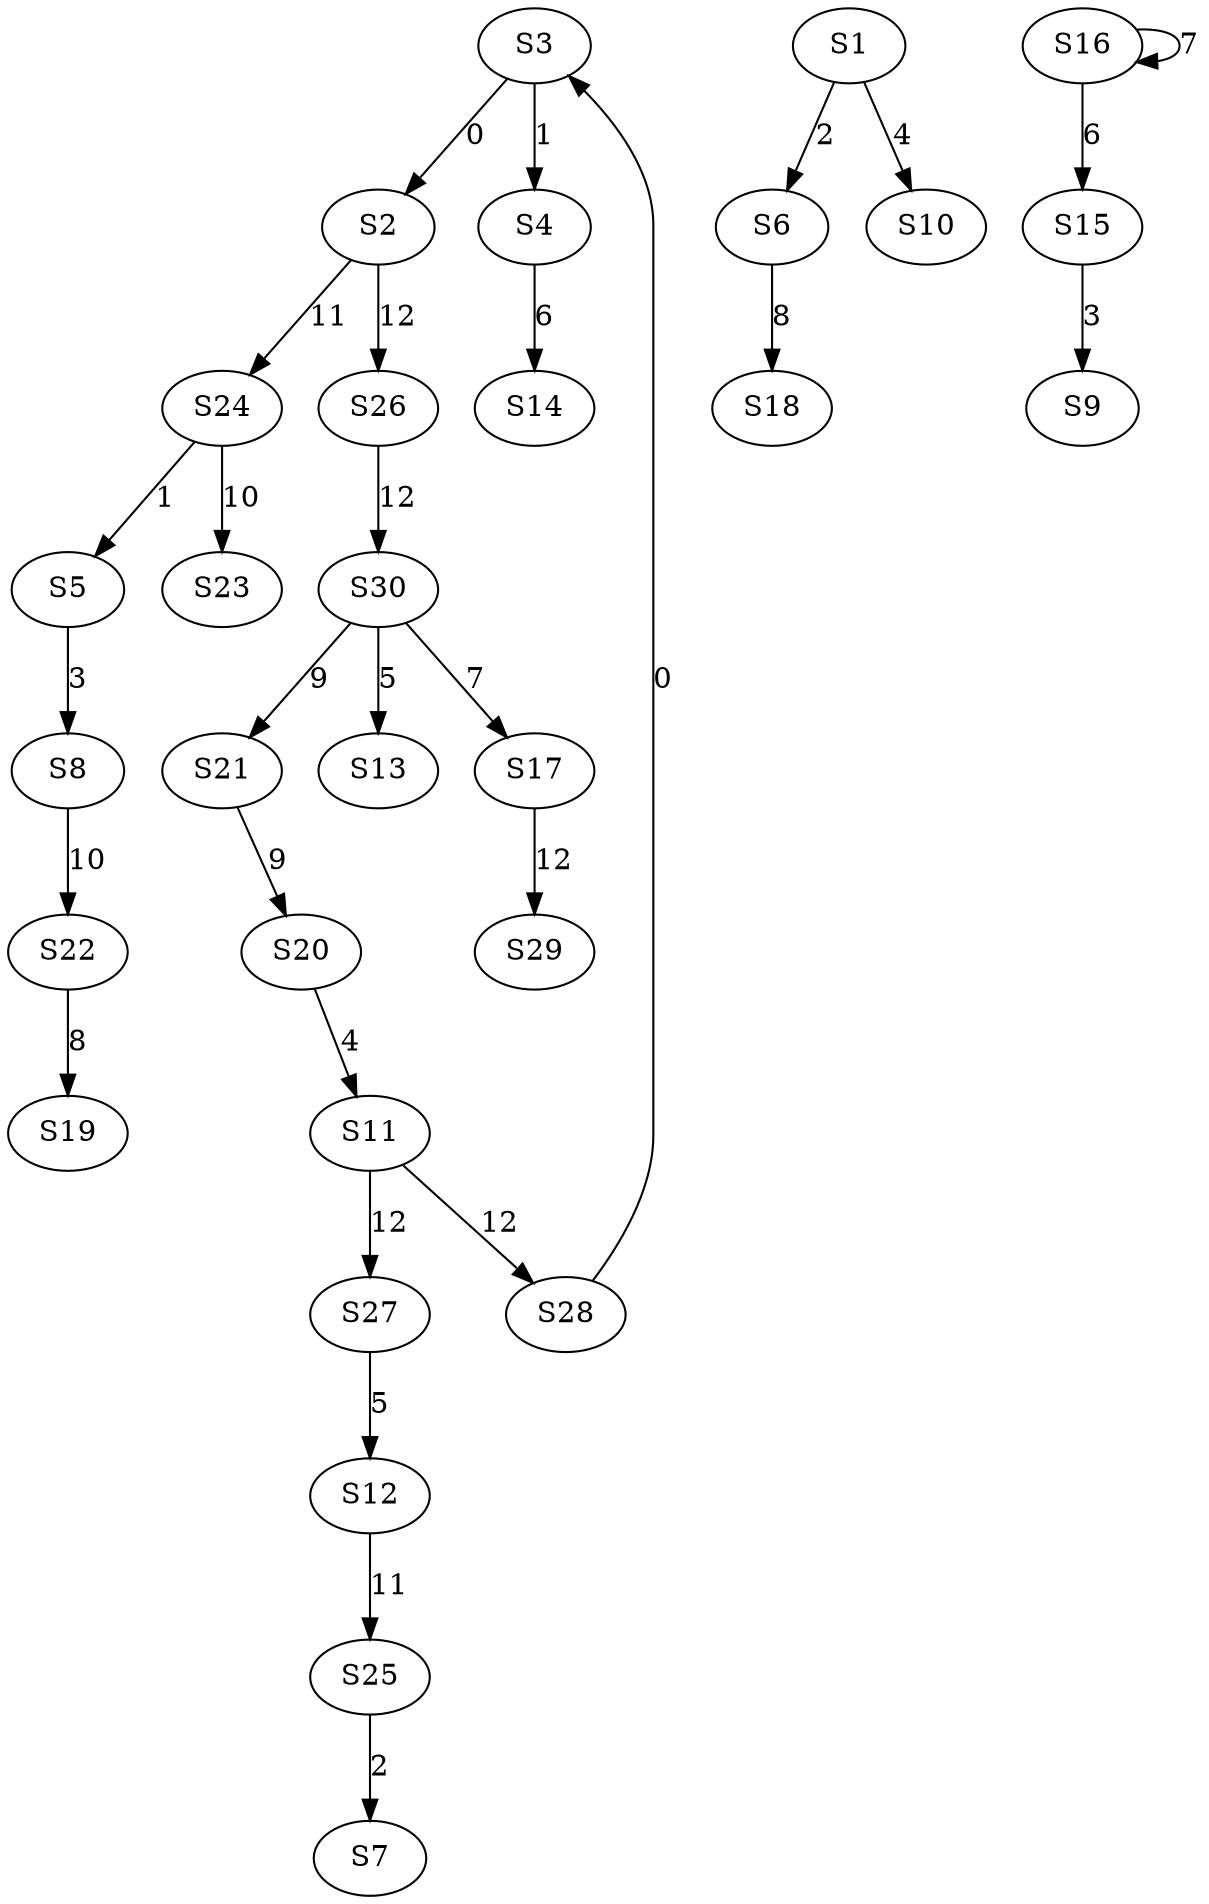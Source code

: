 strict digraph {
	S3 -> S2 [ label = 0 ];
	S28 -> S3 [ label = 0 ];
	S3 -> S4 [ label = 1 ];
	S24 -> S5 [ label = 1 ];
	S1 -> S6 [ label = 2 ];
	S25 -> S7 [ label = 2 ];
	S5 -> S8 [ label = 3 ];
	S15 -> S9 [ label = 3 ];
	S1 -> S10 [ label = 4 ];
	S20 -> S11 [ label = 4 ];
	S27 -> S12 [ label = 5 ];
	S30 -> S13 [ label = 5 ];
	S4 -> S14 [ label = 6 ];
	S16 -> S15 [ label = 6 ];
	S16 -> S16 [ label = 7 ];
	S30 -> S17 [ label = 7 ];
	S6 -> S18 [ label = 8 ];
	S22 -> S19 [ label = 8 ];
	S21 -> S20 [ label = 9 ];
	S30 -> S21 [ label = 9 ];
	S8 -> S22 [ label = 10 ];
	S24 -> S23 [ label = 10 ];
	S2 -> S24 [ label = 11 ];
	S12 -> S25 [ label = 11 ];
	S2 -> S26 [ label = 12 ];
	S11 -> S27 [ label = 12 ];
	S11 -> S28 [ label = 12 ];
	S17 -> S29 [ label = 12 ];
	S26 -> S30 [ label = 12 ];
}
